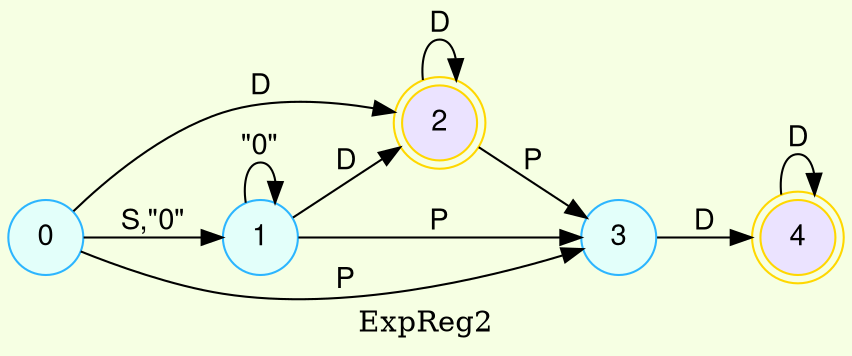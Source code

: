 digraph finite_state_machine {
	bgcolor = "#F6FFE3"
	node [fontname="Helvetica,Arial,sans-serif" ]
	edge [fontname="Helvetica,Arial,sans-serif"]
	rankdir=LR;
	node [shape = doublecircle, color = gold fillcolor="#EBE3FF" style =filled];2,4;
	node [shape = circle, color = "#2CB5FF" fillcolor="#E3FFFA" style =filled];

0->1[label = "S,\"0\""];
0->2[label = "D"];
0->3[label = "P"];
1->1[label = "\"0\""];
1->2[label = "D"];
1->3[label = "P"];
2->2[label = "D"];
2->3[label = "P"];
3->4[label = "D"];
4->4[label = "D"];
label= ExpReg2}